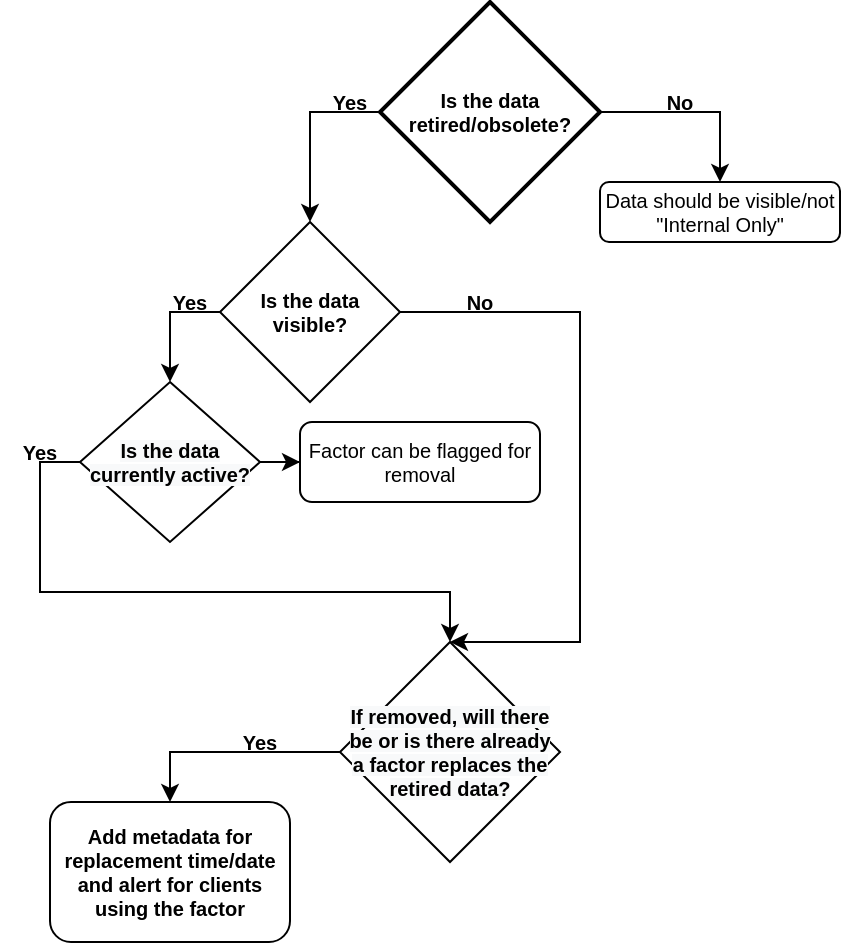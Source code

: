 <mxfile version="14.8.5" type="device"><diagram id="vZ8tYnkM7WGZsM2im86g" name="Page-1"><mxGraphModel dx="1422" dy="762" grid="1" gridSize="10" guides="1" tooltips="1" connect="1" arrows="1" fold="1" page="1" pageScale="1" pageWidth="850" pageHeight="1100" math="0" shadow="0"><root><mxCell id="0"/><mxCell id="1" parent="0"/><mxCell id="RDGL3iyxU8OvBQAGVa35-3" value="Data should be visible/not &quot;Internal Only&quot;" style="rounded=1;whiteSpace=wrap;html=1;fontSize=10;verticalAlign=middle;fontStyle=0" vertex="1" parent="1"><mxGeometry x="480" y="130" width="120" height="30" as="geometry"/></mxCell><mxCell id="RDGL3iyxU8OvBQAGVa35-7" value="Yes" style="text;html=1;strokeColor=none;fillColor=none;align=center;verticalAlign=middle;whiteSpace=wrap;rounded=0;fontSize=10;rotation=0;fontStyle=1" vertex="1" parent="1"><mxGeometry x="340" y="85" width="30" height="10" as="geometry"/></mxCell><mxCell id="RDGL3iyxU8OvBQAGVa35-9" value="No" style="text;html=1;strokeColor=none;fillColor=none;align=center;verticalAlign=middle;whiteSpace=wrap;rounded=0;fontSize=10;rotation=0;fontStyle=1" vertex="1" parent="1"><mxGeometry x="500" y="80" width="40" height="20" as="geometry"/></mxCell><mxCell id="RDGL3iyxU8OvBQAGVa35-10" value="Factor can be flagged for removal" style="rounded=1;whiteSpace=wrap;html=1;fontSize=10;verticalAlign=middle;fontStyle=0" vertex="1" parent="1"><mxGeometry x="330" y="250" width="120" height="40" as="geometry"/></mxCell><mxCell id="RDGL3iyxU8OvBQAGVa35-16" value="Add metadata for replacement time/date and alert for clients using the factor" style="rounded=1;whiteSpace=wrap;html=1;fontSize=10;verticalAlign=middle;fontStyle=1" vertex="1" parent="1"><mxGeometry x="205" y="440" width="120" height="70" as="geometry"/></mxCell><mxCell id="RDGL3iyxU8OvBQAGVa35-24" style="edgeStyle=orthogonalEdgeStyle;rounded=0;orthogonalLoop=1;jettySize=auto;html=1;exitX=0;exitY=0.5;exitDx=0;exitDy=0;exitPerimeter=0;fontSize=10;" edge="1" parent="1" source="RDGL3iyxU8OvBQAGVa35-17" target="RDGL3iyxU8OvBQAGVa35-21"><mxGeometry relative="1" as="geometry"/></mxCell><mxCell id="RDGL3iyxU8OvBQAGVa35-27" style="edgeStyle=orthogonalEdgeStyle;rounded=0;orthogonalLoop=1;jettySize=auto;html=1;exitX=1;exitY=0.5;exitDx=0;exitDy=0;exitPerimeter=0;entryX=0.5;entryY=0;entryDx=0;entryDy=0;fontSize=10;" edge="1" parent="1" source="RDGL3iyxU8OvBQAGVa35-17" target="RDGL3iyxU8OvBQAGVa35-3"><mxGeometry relative="1" as="geometry"/></mxCell><mxCell id="RDGL3iyxU8OvBQAGVa35-17" value="&lt;span style=&quot;font-weight: 700&quot;&gt;Is the data retired/obsolete?&lt;/span&gt;" style="strokeWidth=2;html=1;shape=mxgraph.flowchart.decision;whiteSpace=wrap;fontSize=10;verticalAlign=middle;" vertex="1" parent="1"><mxGeometry x="370" y="40" width="110" height="110" as="geometry"/></mxCell><mxCell id="RDGL3iyxU8OvBQAGVa35-25" style="edgeStyle=orthogonalEdgeStyle;rounded=0;orthogonalLoop=1;jettySize=auto;html=1;exitX=0;exitY=0.5;exitDx=0;exitDy=0;entryX=0.5;entryY=0;entryDx=0;entryDy=0;fontSize=10;" edge="1" parent="1" source="RDGL3iyxU8OvBQAGVa35-21" target="RDGL3iyxU8OvBQAGVa35-22"><mxGeometry relative="1" as="geometry"/></mxCell><mxCell id="RDGL3iyxU8OvBQAGVa35-31" style="edgeStyle=orthogonalEdgeStyle;rounded=0;orthogonalLoop=1;jettySize=auto;html=1;exitX=1;exitY=0.5;exitDx=0;exitDy=0;entryX=0.5;entryY=0;entryDx=0;entryDy=0;fontSize=10;" edge="1" parent="1" source="RDGL3iyxU8OvBQAGVa35-21" target="RDGL3iyxU8OvBQAGVa35-23"><mxGeometry relative="1" as="geometry"><Array as="points"><mxPoint x="470" y="195"/><mxPoint x="470" y="360"/></Array></mxGeometry></mxCell><mxCell id="RDGL3iyxU8OvBQAGVa35-21" value="&lt;span style=&quot;font-weight: 700&quot;&gt;Is the data visible?&lt;/span&gt;" style="rhombus;whiteSpace=wrap;html=1;fontSize=10;verticalAlign=middle;" vertex="1" parent="1"><mxGeometry x="290" y="150" width="90" height="90" as="geometry"/></mxCell><mxCell id="RDGL3iyxU8OvBQAGVa35-26" style="edgeStyle=orthogonalEdgeStyle;rounded=0;orthogonalLoop=1;jettySize=auto;html=1;exitX=0;exitY=0.5;exitDx=0;exitDy=0;entryX=0.5;entryY=0;entryDx=0;entryDy=0;fontSize=10;" edge="1" parent="1" source="RDGL3iyxU8OvBQAGVa35-22" target="RDGL3iyxU8OvBQAGVa35-23"><mxGeometry relative="1" as="geometry"/></mxCell><mxCell id="RDGL3iyxU8OvBQAGVa35-28" style="edgeStyle=orthogonalEdgeStyle;rounded=0;orthogonalLoop=1;jettySize=auto;html=1;exitX=1;exitY=0.5;exitDx=0;exitDy=0;fontSize=10;" edge="1" parent="1" source="RDGL3iyxU8OvBQAGVa35-22" target="RDGL3iyxU8OvBQAGVa35-10"><mxGeometry relative="1" as="geometry"/></mxCell><mxCell id="RDGL3iyxU8OvBQAGVa35-22" value="&#10;&#10;&lt;span style=&quot;color: rgb(0, 0, 0); font-family: helvetica; font-size: 10px; font-style: normal; font-weight: 700; letter-spacing: normal; text-align: center; text-indent: 0px; text-transform: none; word-spacing: 0px; background-color: rgb(248, 249, 250); display: inline; float: none;&quot;&gt;Is the data currently active?&lt;/span&gt;&#10;&#10;" style="rhombus;whiteSpace=wrap;html=1;fontSize=10;verticalAlign=middle;" vertex="1" parent="1"><mxGeometry x="220" y="230" width="90" height="80" as="geometry"/></mxCell><mxCell id="RDGL3iyxU8OvBQAGVa35-33" style="edgeStyle=orthogonalEdgeStyle;rounded=0;orthogonalLoop=1;jettySize=auto;html=1;exitX=0;exitY=0.5;exitDx=0;exitDy=0;entryX=0.5;entryY=0;entryDx=0;entryDy=0;fontSize=10;" edge="1" parent="1" source="RDGL3iyxU8OvBQAGVa35-23" target="RDGL3iyxU8OvBQAGVa35-16"><mxGeometry relative="1" as="geometry"/></mxCell><mxCell id="RDGL3iyxU8OvBQAGVa35-23" value="&lt;span style=&quot;color: rgb(0 , 0 , 0) ; font-family: &amp;#34;helvetica&amp;#34; ; font-size: 10px ; font-style: normal ; font-weight: 700 ; letter-spacing: normal ; text-align: center ; text-indent: 0px ; text-transform: none ; word-spacing: 0px ; background-color: rgb(248 , 249 , 250) ; display: inline ; float: none&quot;&gt;If removed, will there be or is there already a factor replaces the retired data?&lt;/span&gt;" style="rhombus;whiteSpace=wrap;html=1;fontSize=10;verticalAlign=middle;" vertex="1" parent="1"><mxGeometry x="350" y="360" width="110" height="110" as="geometry"/></mxCell><mxCell id="RDGL3iyxU8OvBQAGVa35-29" value="Yes" style="text;html=1;strokeColor=none;fillColor=none;align=center;verticalAlign=middle;whiteSpace=wrap;rounded=0;fontSize=10;rotation=0;fontStyle=1" vertex="1" parent="1"><mxGeometry x="260" y="180" width="30" height="20" as="geometry"/></mxCell><mxCell id="RDGL3iyxU8OvBQAGVa35-30" value="Yes" style="text;html=1;strokeColor=none;fillColor=none;align=center;verticalAlign=middle;whiteSpace=wrap;rounded=0;fontSize=10;rotation=0;fontStyle=1" vertex="1" parent="1"><mxGeometry x="180" y="260" width="40" height="10" as="geometry"/></mxCell><mxCell id="RDGL3iyxU8OvBQAGVa35-32" value="No" style="text;html=1;strokeColor=none;fillColor=none;align=center;verticalAlign=middle;whiteSpace=wrap;rounded=0;fontSize=10;rotation=0;fontStyle=1" vertex="1" parent="1"><mxGeometry x="400" y="180" width="40" height="20" as="geometry"/></mxCell><mxCell id="RDGL3iyxU8OvBQAGVa35-34" value="Yes" style="text;html=1;strokeColor=none;fillColor=none;align=center;verticalAlign=middle;whiteSpace=wrap;rounded=0;fontSize=10;rotation=0;fontStyle=1" vertex="1" parent="1"><mxGeometry x="295" y="400" width="30" height="20" as="geometry"/></mxCell></root></mxGraphModel></diagram></mxfile>